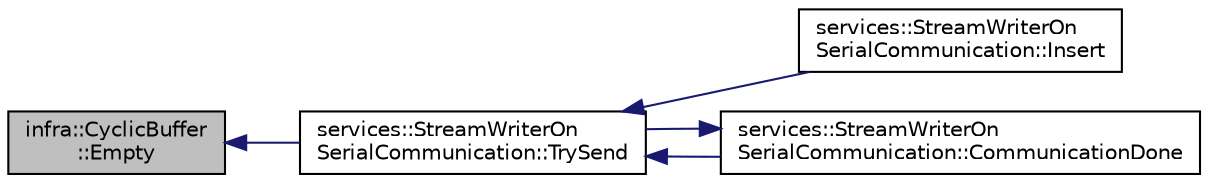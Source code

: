digraph "infra::CyclicBuffer::Empty"
{
 // INTERACTIVE_SVG=YES
  edge [fontname="Helvetica",fontsize="10",labelfontname="Helvetica",labelfontsize="10"];
  node [fontname="Helvetica",fontsize="10",shape=record];
  rankdir="LR";
  Node11 [label="infra::CyclicBuffer\l::Empty",height=0.2,width=0.4,color="black", fillcolor="grey75", style="filled", fontcolor="black"];
  Node11 -> Node12 [dir="back",color="midnightblue",fontsize="10",style="solid",fontname="Helvetica"];
  Node12 [label="services::StreamWriterOn\lSerialCommunication::TrySend",height=0.2,width=0.4,color="black", fillcolor="white", style="filled",URL="$d6/d29/classservices_1_1_stream_writer_on_serial_communication.html#a22778223f311cb660e543fb0f9c0d597"];
  Node12 -> Node13 [dir="back",color="midnightblue",fontsize="10",style="solid",fontname="Helvetica"];
  Node13 [label="services::StreamWriterOn\lSerialCommunication::Insert",height=0.2,width=0.4,color="black", fillcolor="white", style="filled",URL="$d6/d29/classservices_1_1_stream_writer_on_serial_communication.html#afa93b38721aefc44d000b9222a91f771"];
  Node12 -> Node14 [dir="back",color="midnightblue",fontsize="10",style="solid",fontname="Helvetica"];
  Node14 [label="services::StreamWriterOn\lSerialCommunication::CommunicationDone",height=0.2,width=0.4,color="black", fillcolor="white", style="filled",URL="$d6/d29/classservices_1_1_stream_writer_on_serial_communication.html#a90ee2a769f1116cfcac275b69237551a"];
  Node14 -> Node12 [dir="back",color="midnightblue",fontsize="10",style="solid",fontname="Helvetica"];
}
